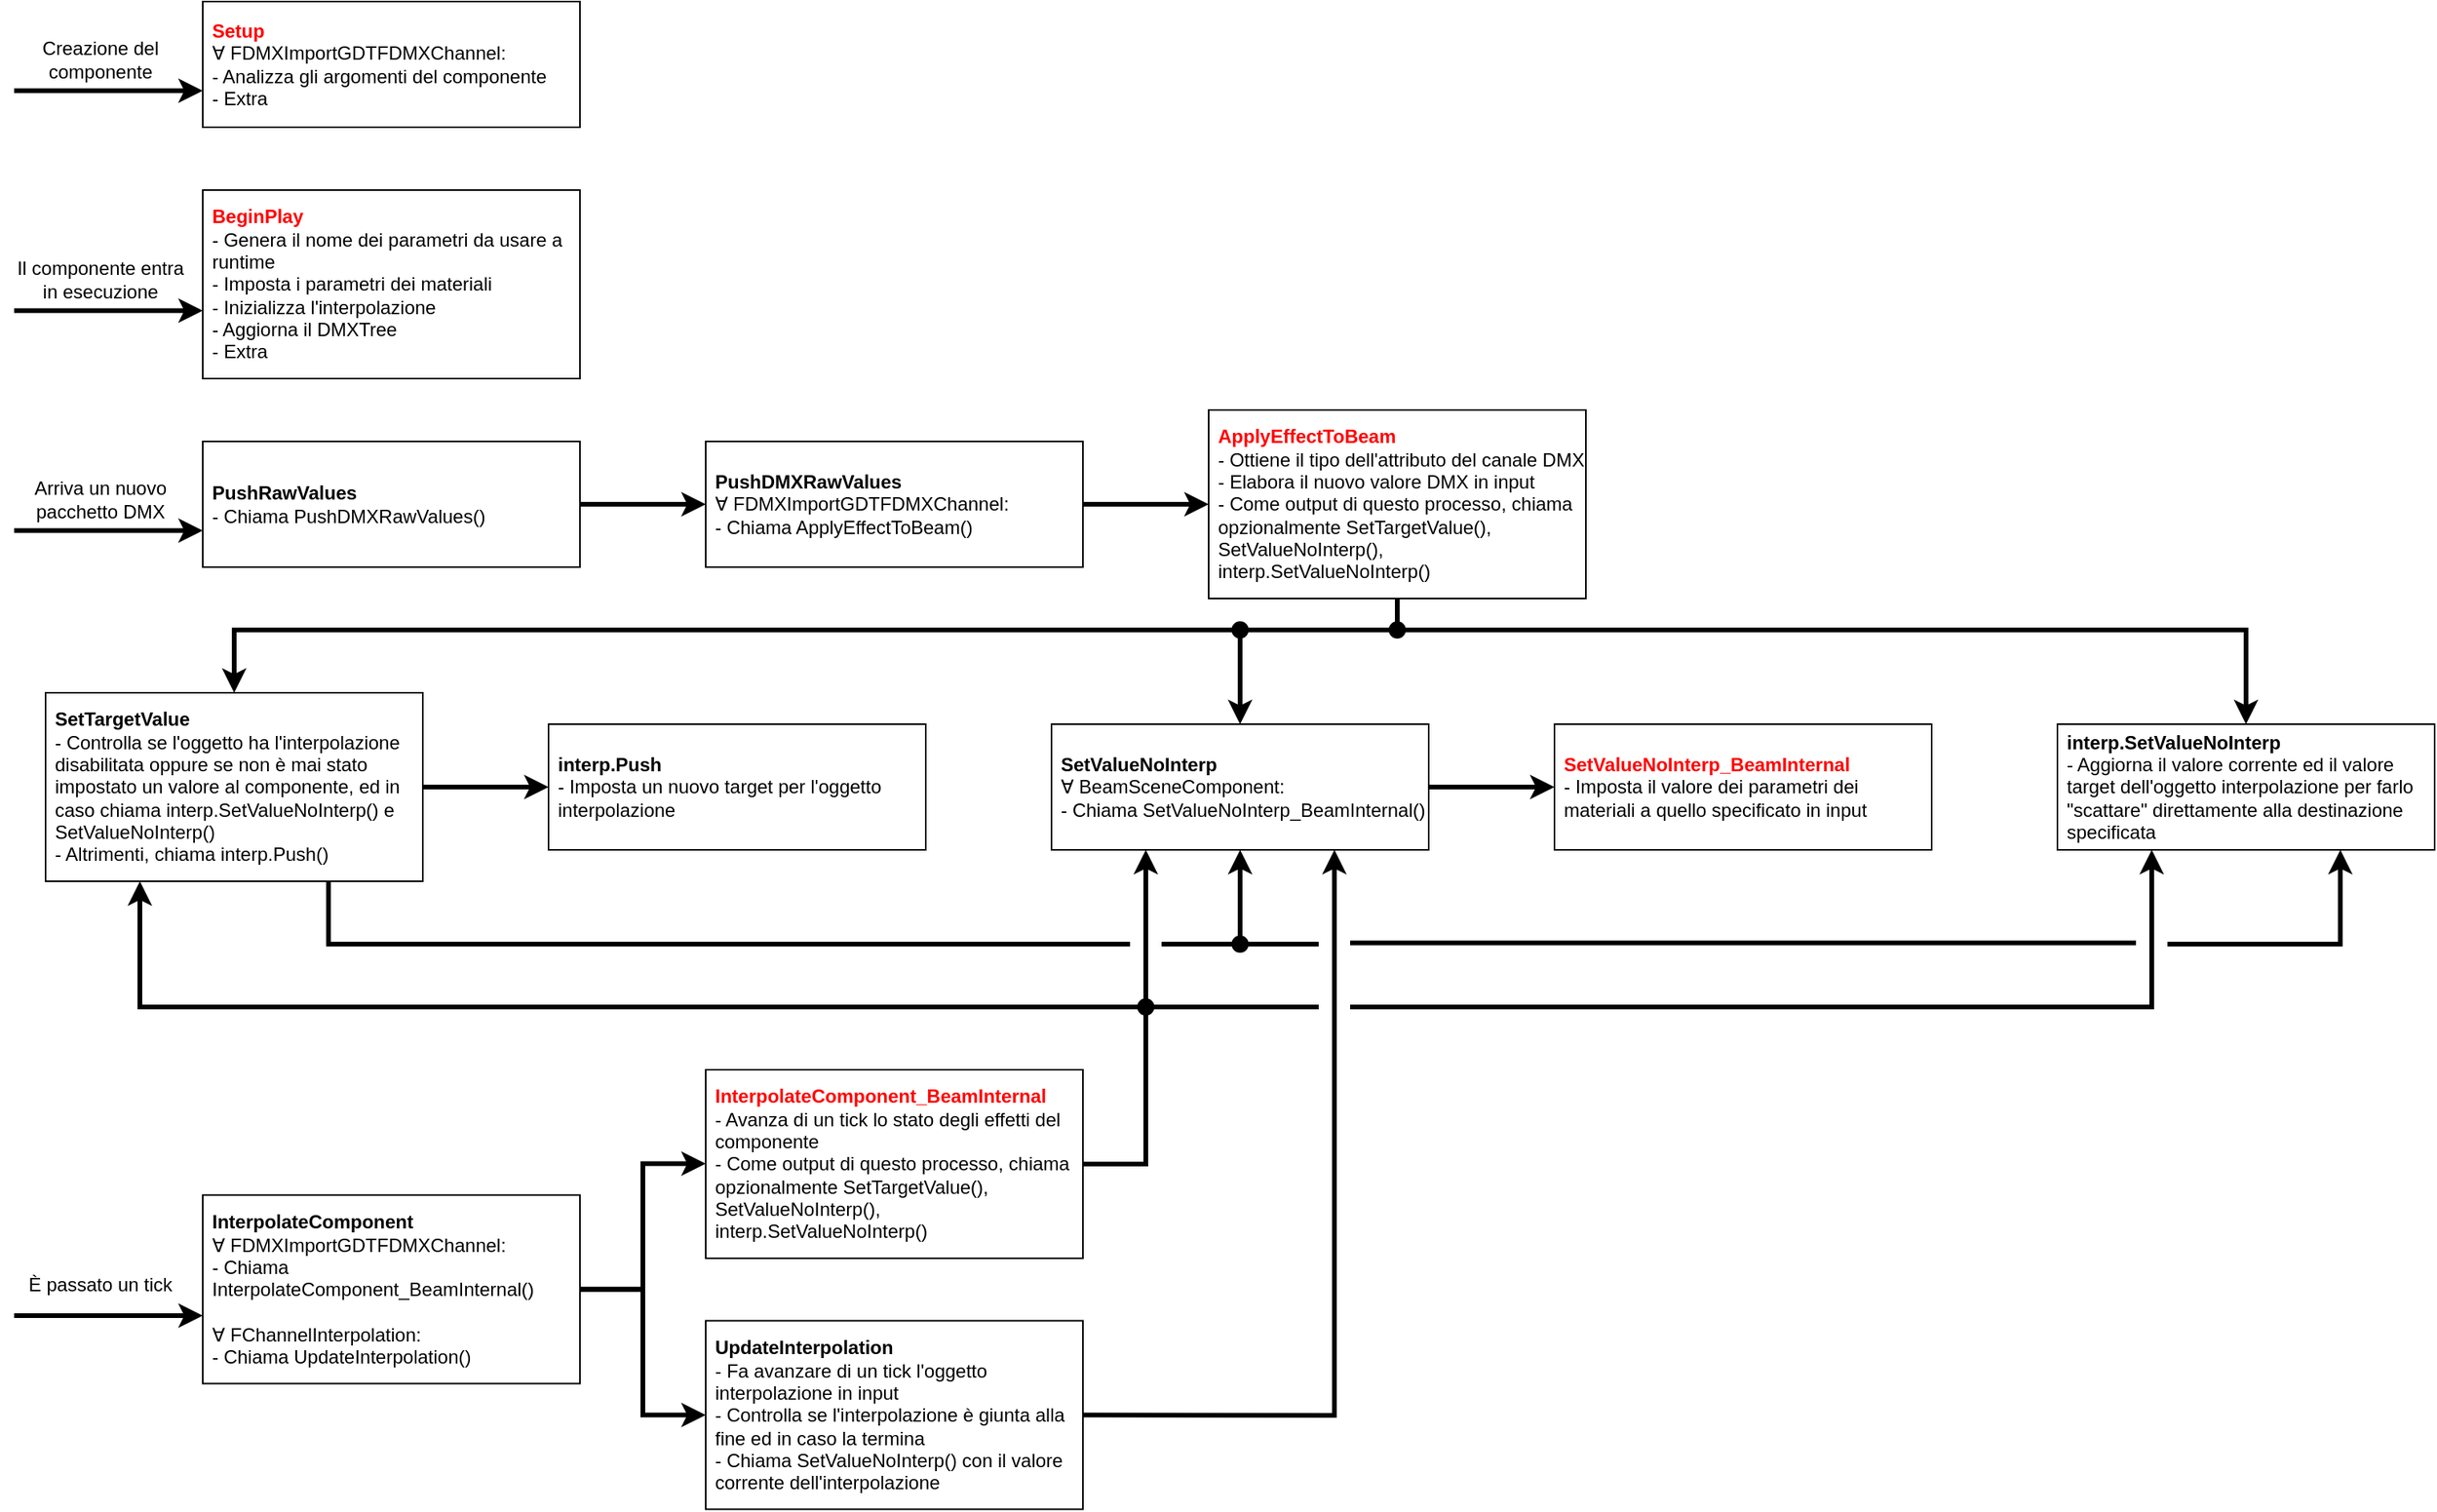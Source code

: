 <mxfile version="20.8.16" type="device"><diagram name="Pagina-1" id="14JaBEt4NpXpTeDEUU11"><mxGraphModel dx="1480" dy="877" grid="1" gridSize="10" guides="1" tooltips="1" connect="1" arrows="1" fold="1" page="1" pageScale="1" pageWidth="1654" pageHeight="1169" math="0" shadow="0"><root><mxCell id="0"/><mxCell id="1" parent="0"/><mxCell id="JII46gTRe-rW66iKD5Sr-41" value="" style="endArrow=classic;html=1;rounded=0;strokeWidth=3;entryX=0.75;entryY=1;entryDx=0;entryDy=0;exitX=1;exitY=0.5;exitDx=0;exitDy=0;" parent="1" target="JII46gTRe-rW66iKD5Sr-28" edge="1"><mxGeometry width="50" height="50" relative="1" as="geometry"><mxPoint x="1410" y="680" as="sourcePoint"/><mxPoint x="1500" y="680" as="targetPoint"/><Array as="points"><mxPoint x="1520" y="680"/></Array></mxGeometry></mxCell><mxCell id="JII46gTRe-rW66iKD5Sr-36" value="" style="endArrow=classic;html=1;rounded=0;strokeWidth=3;entryX=0.25;entryY=1;entryDx=0;entryDy=0;" parent="1" target="JII46gTRe-rW66iKD5Sr-28" edge="1"><mxGeometry width="50" height="50" relative="1" as="geometry"><mxPoint x="890" y="720" as="sourcePoint"/><mxPoint x="830" y="570" as="targetPoint"/><Array as="points"><mxPoint x="1400" y="720"/></Array></mxGeometry></mxCell><mxCell id="JII46gTRe-rW66iKD5Sr-1" value="&lt;b&gt;&lt;font color=&quot;#ff0000&quot;&gt;Setup&lt;/font&gt;&lt;/b&gt;&lt;br&gt;∀&lt;span style=&quot;background-color: initial;&quot;&gt;&amp;nbsp;FDMXImportGDTFDMXChannel:&lt;/span&gt;&lt;br&gt;&lt;div style=&quot;&quot;&gt;&lt;span style=&quot;background-color: initial;&quot;&gt;- Analizza gli argomenti del componente&lt;br&gt;- Extra&lt;/span&gt;&lt;/div&gt;" style="rounded=0;whiteSpace=wrap;html=1;align=left;spacingLeft=4;" parent="1" vertex="1"><mxGeometry x="160" y="80" width="240" height="80" as="geometry"/></mxCell><mxCell id="JII46gTRe-rW66iKD5Sr-2" value="&lt;b&gt;&lt;font color=&quot;#ff0000&quot;&gt;BeginPlay&lt;/font&gt;&lt;br&gt;&lt;/b&gt;- Genera il nome dei parametri da usare a runtime&lt;br&gt;&lt;div style=&quot;&quot;&gt;&lt;span style=&quot;background-color: initial;&quot;&gt;- Imposta i parametri dei materiali&lt;br&gt;- Inizializza l'interpolazione&lt;br&gt;- Aggiorna il DMXTree&lt;br&gt;- Extra&lt;/span&gt;&lt;/div&gt;" style="rounded=0;whiteSpace=wrap;html=1;align=left;spacingLeft=4;" parent="1" vertex="1"><mxGeometry x="160" y="200" width="240" height="120" as="geometry"/></mxCell><mxCell id="JII46gTRe-rW66iKD5Sr-3" value="" style="endArrow=classic;html=1;rounded=0;strokeWidth=3;" parent="1" edge="1"><mxGeometry width="50" height="50" relative="1" as="geometry"><mxPoint x="40" y="136.75" as="sourcePoint"/><mxPoint x="160" y="136.75" as="targetPoint"/></mxGeometry></mxCell><mxCell id="JII46gTRe-rW66iKD5Sr-4" value="Creazione del componente" style="text;html=1;strokeColor=none;fillColor=none;align=center;verticalAlign=middle;whiteSpace=wrap;rounded=0;" parent="1" vertex="1"><mxGeometry x="40" y="102.25" width="110" height="30" as="geometry"/></mxCell><mxCell id="JII46gTRe-rW66iKD5Sr-5" value="" style="endArrow=classic;html=1;rounded=0;strokeWidth=3;" parent="1" edge="1"><mxGeometry width="50" height="50" relative="1" as="geometry"><mxPoint x="40" y="276.75" as="sourcePoint"/><mxPoint x="160" y="276.75" as="targetPoint"/></mxGeometry></mxCell><mxCell id="JII46gTRe-rW66iKD5Sr-6" value="Il componente entra in esecuzione" style="text;html=1;strokeColor=none;fillColor=none;align=center;verticalAlign=middle;whiteSpace=wrap;rounded=0;" parent="1" vertex="1"><mxGeometry x="40" y="242.25" width="110" height="30" as="geometry"/></mxCell><mxCell id="JII46gTRe-rW66iKD5Sr-7" value="&lt;b&gt;PushRawValues&lt;br&gt;&lt;/b&gt;- Chiama PushDMXRawValues()" style="rounded=0;whiteSpace=wrap;html=1;align=left;spacingLeft=4;" parent="1" vertex="1"><mxGeometry x="160" y="360" width="240" height="80" as="geometry"/></mxCell><mxCell id="JII46gTRe-rW66iKD5Sr-8" value="" style="endArrow=classic;html=1;rounded=0;strokeWidth=3;" parent="1" edge="1"><mxGeometry width="50" height="50" relative="1" as="geometry"><mxPoint x="40" y="416.75" as="sourcePoint"/><mxPoint x="160" y="416.75" as="targetPoint"/></mxGeometry></mxCell><mxCell id="JII46gTRe-rW66iKD5Sr-9" value="Arriva un nuovo pacchetto DMX" style="text;html=1;strokeColor=none;fillColor=none;align=center;verticalAlign=middle;whiteSpace=wrap;rounded=0;" parent="1" vertex="1"><mxGeometry x="40" y="382.25" width="110" height="30" as="geometry"/></mxCell><mxCell id="JII46gTRe-rW66iKD5Sr-10" value="&lt;b&gt;InterpolateComponent&lt;br&gt;&lt;/b&gt;∀&amp;nbsp;&lt;span style=&quot;background-color: initial;&quot;&gt;FDMXImportGDTFDMXChannel:&lt;/span&gt;&lt;br&gt;&lt;div&gt;&lt;span style=&quot;border-color: var(--border-color); background-color: initial;&quot;&gt;- Chiama InterpolateComponent_BeamInternal()&lt;br&gt;&lt;br&gt;∀&amp;nbsp;FChannelInterpolation:&lt;br&gt;- Chiama UpdateInterpolation()&lt;/span&gt;&lt;/div&gt;" style="rounded=0;whiteSpace=wrap;html=1;align=left;spacingLeft=4;" parent="1" vertex="1"><mxGeometry x="160" y="839.75" width="240" height="120" as="geometry"/></mxCell><mxCell id="JII46gTRe-rW66iKD5Sr-11" value="" style="endArrow=classic;html=1;rounded=0;strokeWidth=3;" parent="1" edge="1"><mxGeometry width="50" height="50" relative="1" as="geometry"><mxPoint x="40" y="916.5" as="sourcePoint"/><mxPoint x="160" y="916.5" as="targetPoint"/></mxGeometry></mxCell><mxCell id="JII46gTRe-rW66iKD5Sr-12" value="È passato un tick" style="text;html=1;strokeColor=none;fillColor=none;align=center;verticalAlign=middle;whiteSpace=wrap;rounded=0;" parent="1" vertex="1"><mxGeometry x="40" y="882" width="110" height="30" as="geometry"/></mxCell><mxCell id="JII46gTRe-rW66iKD5Sr-13" value="&lt;b&gt;PushDMXRawValues&lt;br&gt;&lt;/b&gt;∀&amp;nbsp;FDMXImportGDTFDMXChannel:&lt;br&gt;- Chiama ApplyEffectToBeam()" style="rounded=0;whiteSpace=wrap;html=1;align=left;spacingLeft=4;" parent="1" vertex="1"><mxGeometry x="480" y="360" width="240" height="80" as="geometry"/></mxCell><mxCell id="JII46gTRe-rW66iKD5Sr-14" value="&lt;b&gt;&lt;font color=&quot;#ff0000&quot;&gt;ApplyEffectToBeam&lt;br&gt;&lt;/font&gt;&lt;/b&gt;- Ottiene il tipo dell'attributo del canale DMX&lt;br&gt;- Elabora il nuovo valore DMX in input&lt;br&gt;- Come output di questo processo, chiama opzionalmente SetTargetValue(), SetValueNoInterp(), interp.SetValueNoInterp()" style="rounded=0;whiteSpace=wrap;html=1;align=left;spacingLeft=4;" parent="1" vertex="1"><mxGeometry x="800" y="340" width="240" height="120" as="geometry"/></mxCell><mxCell id="JII46gTRe-rW66iKD5Sr-15" value="" style="endArrow=classic;html=1;rounded=0;strokeWidth=3;exitX=1;exitY=0.5;exitDx=0;exitDy=0;entryX=0;entryY=0.5;entryDx=0;entryDy=0;" parent="1" source="JII46gTRe-rW66iKD5Sr-7" target="JII46gTRe-rW66iKD5Sr-13" edge="1"><mxGeometry width="50" height="50" relative="1" as="geometry"><mxPoint x="420" y="410" as="sourcePoint"/><mxPoint x="470" y="400" as="targetPoint"/></mxGeometry></mxCell><mxCell id="JII46gTRe-rW66iKD5Sr-16" value="" style="endArrow=classic;html=1;rounded=0;strokeWidth=3;exitX=1;exitY=0.5;exitDx=0;exitDy=0;entryX=0;entryY=0.5;entryDx=0;entryDy=0;" parent="1" source="JII46gTRe-rW66iKD5Sr-13" target="JII46gTRe-rW66iKD5Sr-14" edge="1"><mxGeometry width="50" height="50" relative="1" as="geometry"><mxPoint x="680" y="430" as="sourcePoint"/><mxPoint x="760" y="430" as="targetPoint"/></mxGeometry></mxCell><mxCell id="JII46gTRe-rW66iKD5Sr-17" value="&lt;b&gt;&lt;font color=&quot;#ff0000&quot;&gt;InterpolateComponent_BeamInternal&lt;/font&gt;&lt;/b&gt;&lt;br&gt;- Avanza di un tick lo stato degli effetti del componente&lt;br&gt;- Come output di questo processo, chiama opzionalmente SetTargetValue(), SetValueNoInterp(), interp.SetValueNoInterp()" style="rounded=0;whiteSpace=wrap;html=1;align=left;spacingLeft=4;" parent="1" vertex="1"><mxGeometry x="480" y="760" width="240" height="120" as="geometry"/></mxCell><mxCell id="JII46gTRe-rW66iKD5Sr-18" value="&lt;b&gt;UpdateInterpolation&lt;/b&gt;&lt;br&gt;- Fa avanzare di un tick l'oggetto interpolazione in input&lt;br&gt;- Controlla se l'interpolazione è giunta alla fine ed in caso la termina&lt;br&gt;- Chiama SetValueNoInterp() con il valore corrente dell'interpolazione" style="rounded=0;whiteSpace=wrap;html=1;align=left;spacingLeft=4;" parent="1" vertex="1"><mxGeometry x="480" y="919.75" width="240" height="120" as="geometry"/></mxCell><mxCell id="JII46gTRe-rW66iKD5Sr-19" value="" style="endArrow=classic;html=1;rounded=0;strokeWidth=3;exitX=1;exitY=0.5;exitDx=0;exitDy=0;" parent="1" source="JII46gTRe-rW66iKD5Sr-10" edge="1"><mxGeometry width="50" height="50" relative="1" as="geometry"><mxPoint x="400" y="762" as="sourcePoint"/><mxPoint x="480" y="819.75" as="targetPoint"/><Array as="points"><mxPoint x="440" y="899.75"/><mxPoint x="440" y="819.75"/></Array></mxGeometry></mxCell><mxCell id="JII46gTRe-rW66iKD5Sr-20" value="" style="endArrow=classic;html=1;rounded=0;strokeWidth=3;exitX=1;exitY=0.5;exitDx=0;exitDy=0;entryX=0;entryY=0.5;entryDx=0;entryDy=0;" parent="1" source="JII46gTRe-rW66iKD5Sr-10" target="JII46gTRe-rW66iKD5Sr-18" edge="1"><mxGeometry width="50" height="50" relative="1" as="geometry"><mxPoint x="410" y="909.75" as="sourcePoint"/><mxPoint x="490" y="829.75" as="targetPoint"/><Array as="points"><mxPoint x="440" y="899.75"/><mxPoint x="440" y="979.75"/></Array></mxGeometry></mxCell><mxCell id="JII46gTRe-rW66iKD5Sr-22" value="&lt;b&gt;SetTargetValue&lt;br&gt;&lt;/b&gt;- Controlla se l'oggetto ha l'interpolazione disabilitata oppure se non è mai stato impostato un valore al componente, ed in caso chiama interp.SetValueNoInterp() e SetValueNoInterp()&lt;br&gt;- Altrimenti, chiama interp.Push()" style="rounded=0;whiteSpace=wrap;html=1;align=left;spacingLeft=4;" parent="1" vertex="1"><mxGeometry x="60" y="520" width="240" height="120" as="geometry"/></mxCell><mxCell id="JII46gTRe-rW66iKD5Sr-23" value="&lt;b&gt;SetValueNoInterp&lt;br&gt;&lt;/b&gt;∀&amp;nbsp;BeamSceneComponent:&lt;br&gt;- Chiama SetValueNoInterp_BeamInternal()" style="rounded=0;whiteSpace=wrap;html=1;align=left;spacingLeft=4;" parent="1" vertex="1"><mxGeometry x="700" y="540" width="240" height="80" as="geometry"/></mxCell><mxCell id="JII46gTRe-rW66iKD5Sr-24" value="&lt;b&gt;&lt;font color=&quot;#ff0000&quot;&gt;SetValueNoInterp_BeamInternal&lt;/font&gt;&lt;br&gt;&lt;/b&gt;- Imposta il valore dei parametri dei materiali a quello specificato in input" style="rounded=0;whiteSpace=wrap;html=1;align=left;spacingLeft=4;" parent="1" vertex="1"><mxGeometry x="1020" y="540" width="240" height="80" as="geometry"/></mxCell><mxCell id="JII46gTRe-rW66iKD5Sr-26" value="&lt;b&gt;interp.Push&lt;/b&gt;&lt;br&gt;- Imposta un nuovo target per l'oggetto interpolazione" style="rounded=0;whiteSpace=wrap;html=1;align=left;spacingLeft=4;" parent="1" vertex="1"><mxGeometry x="380" y="540" width="240" height="80" as="geometry"/></mxCell><mxCell id="JII46gTRe-rW66iKD5Sr-27" value="" style="endArrow=classic;html=1;rounded=0;strokeWidth=3;exitX=1;exitY=0.5;exitDx=0;exitDy=0;entryX=0;entryY=0.5;entryDx=0;entryDy=0;" parent="1" source="JII46gTRe-rW66iKD5Sr-22" target="JII46gTRe-rW66iKD5Sr-26" edge="1"><mxGeometry width="50" height="50" relative="1" as="geometry"><mxPoint x="310" y="410" as="sourcePoint"/><mxPoint x="390" y="410" as="targetPoint"/></mxGeometry></mxCell><mxCell id="JII46gTRe-rW66iKD5Sr-28" value="&lt;b&gt;interp.SetValueNoInterp&lt;br&gt;&lt;/b&gt;- Aggiorna il valore corrente ed il valore target dell'oggetto interpolazione per farlo &quot;scattare&quot; direttamente alla destinazione specificata" style="rounded=0;whiteSpace=wrap;html=1;align=left;spacingLeft=4;" parent="1" vertex="1"><mxGeometry x="1340" y="540" width="240" height="80" as="geometry"/></mxCell><mxCell id="JII46gTRe-rW66iKD5Sr-29" value="" style="endArrow=classic;html=1;rounded=0;strokeWidth=3;exitX=1;exitY=0.5;exitDx=0;exitDy=0;entryX=0;entryY=0.5;entryDx=0;entryDy=0;" parent="1" source="JII46gTRe-rW66iKD5Sr-23" target="JII46gTRe-rW66iKD5Sr-24" edge="1"><mxGeometry width="50" height="50" relative="1" as="geometry"><mxPoint x="940" y="583.0" as="sourcePoint"/><mxPoint x="1020" y="583.0" as="targetPoint"/></mxGeometry></mxCell><mxCell id="JII46gTRe-rW66iKD5Sr-30" value="" style="endArrow=classic;html=1;rounded=0;strokeWidth=3;exitX=0.5;exitY=1;exitDx=0;exitDy=0;entryX=0.5;entryY=0;entryDx=0;entryDy=0;" parent="1" source="JII46gTRe-rW66iKD5Sr-14" target="JII46gTRe-rW66iKD5Sr-22" edge="1"><mxGeometry width="50" height="50" relative="1" as="geometry"><mxPoint x="410" y="410" as="sourcePoint"/><mxPoint x="490" y="410" as="targetPoint"/><Array as="points"><mxPoint x="920" y="480"/><mxPoint x="180" y="480"/></Array></mxGeometry></mxCell><mxCell id="JII46gTRe-rW66iKD5Sr-31" value="" style="endArrow=classic;html=1;rounded=0;strokeWidth=3;entryX=0.5;entryY=0;entryDx=0;entryDy=0;" parent="1" target="JII46gTRe-rW66iKD5Sr-28" edge="1"><mxGeometry width="50" height="50" relative="1" as="geometry"><mxPoint x="920" y="480" as="sourcePoint"/><mxPoint x="1180" y="500" as="targetPoint"/><Array as="points"><mxPoint x="1460" y="480"/></Array></mxGeometry></mxCell><mxCell id="JII46gTRe-rW66iKD5Sr-32" value="" style="endArrow=classic;html=1;rounded=0;strokeWidth=3;entryX=0.5;entryY=0;entryDx=0;entryDy=0;startArrow=none;" parent="1" source="JII46gTRe-rW66iKD5Sr-46" target="JII46gTRe-rW66iKD5Sr-23" edge="1"><mxGeometry width="50" height="50" relative="1" as="geometry"><mxPoint x="820" y="480" as="sourcePoint"/><mxPoint x="810" y="650" as="targetPoint"/></mxGeometry></mxCell><mxCell id="JII46gTRe-rW66iKD5Sr-33" value="" style="endArrow=classic;html=1;rounded=0;strokeWidth=3;entryX=0.25;entryY=1;entryDx=0;entryDy=0;exitX=1;exitY=0.5;exitDx=0;exitDy=0;" parent="1" source="JII46gTRe-rW66iKD5Sr-17" target="JII46gTRe-rW66iKD5Sr-22" edge="1"><mxGeometry width="50" height="50" relative="1" as="geometry"><mxPoint x="810" y="490" as="sourcePoint"/><mxPoint x="810" y="550" as="targetPoint"/><Array as="points"><mxPoint x="760" y="820"/><mxPoint x="760" y="720"/><mxPoint x="120" y="720"/></Array></mxGeometry></mxCell><mxCell id="JII46gTRe-rW66iKD5Sr-35" value="" style="endArrow=classic;html=1;rounded=0;strokeWidth=3;entryX=0.25;entryY=1;entryDx=0;entryDy=0;" parent="1" target="JII46gTRe-rW66iKD5Sr-23" edge="1"><mxGeometry width="50" height="50" relative="1" as="geometry"><mxPoint x="760" y="720" as="sourcePoint"/><mxPoint x="820" y="560" as="targetPoint"/></mxGeometry></mxCell><mxCell id="JII46gTRe-rW66iKD5Sr-38" value="" style="endArrow=classic;html=1;rounded=0;strokeWidth=3;entryX=0.75;entryY=1;entryDx=0;entryDy=0;exitX=1;exitY=0.5;exitDx=0;exitDy=0;" parent="1" source="JII46gTRe-rW66iKD5Sr-18" target="JII46gTRe-rW66iKD5Sr-23" edge="1"><mxGeometry width="50" height="50" relative="1" as="geometry"><mxPoint x="800" y="720" as="sourcePoint"/><mxPoint x="850" y="590" as="targetPoint"/><Array as="points"><mxPoint x="880" y="980"/></Array></mxGeometry></mxCell><mxCell id="JII46gTRe-rW66iKD5Sr-42" value="" style="ellipse;whiteSpace=wrap;html=1;aspect=fixed;fontColor=#FF0000;fillColor=#000000;" parent="1" vertex="1"><mxGeometry x="755" y="715" width="10" height="10" as="geometry"/></mxCell><mxCell id="JII46gTRe-rW66iKD5Sr-44" value="" style="ellipse;whiteSpace=wrap;html=1;aspect=fixed;fontColor=#FF0000;fillColor=#000000;" parent="1" vertex="1"><mxGeometry x="815" y="675" width="10" height="10" as="geometry"/></mxCell><mxCell id="JII46gTRe-rW66iKD5Sr-47" value="" style="endArrow=none;html=1;rounded=0;strokeWidth=3;entryX=0.5;entryY=0;entryDx=0;entryDy=0;" parent="1" target="JII46gTRe-rW66iKD5Sr-46" edge="1"><mxGeometry width="50" height="50" relative="1" as="geometry"><mxPoint x="820.0" y="480" as="sourcePoint"/><mxPoint x="820.0" y="540" as="targetPoint"/></mxGeometry></mxCell><mxCell id="JII46gTRe-rW66iKD5Sr-46" value="" style="ellipse;whiteSpace=wrap;html=1;aspect=fixed;fontColor=#FF0000;fillColor=#000000;" parent="1" vertex="1"><mxGeometry x="815" y="475" width="10" height="10" as="geometry"/></mxCell><mxCell id="JII46gTRe-rW66iKD5Sr-48" value="" style="ellipse;whiteSpace=wrap;html=1;aspect=fixed;fontColor=#FF0000;fillColor=#000000;" parent="1" vertex="1"><mxGeometry x="915" y="475" width="10" height="10" as="geometry"/></mxCell><mxCell id="JII46gTRe-rW66iKD5Sr-61" value="" style="endArrow=none;html=1;rounded=0;strokeWidth=3;fontColor=#FF0000;entryX=0;entryY=0.25;entryDx=0;entryDy=0;exitX=1;exitY=0.25;exitDx=0;exitDy=0;" parent="1" edge="1"><mxGeometry width="50" height="50" relative="1" as="geometry"><mxPoint x="890" y="679.25" as="sourcePoint"/><mxPoint x="1390" y="679.25" as="targetPoint"/></mxGeometry></mxCell><mxCell id="JII46gTRe-rW66iKD5Sr-62" value="" style="endArrow=none;html=1;rounded=0;strokeWidth=3;fontColor=#FF0000;entryX=0;entryY=0.5;entryDx=0;entryDy=0;exitX=1;exitY=0.5;exitDx=0;exitDy=0;" parent="1" edge="1"><mxGeometry width="50" height="50" relative="1" as="geometry"><mxPoint x="770" y="680" as="sourcePoint"/><mxPoint x="870" y="680" as="targetPoint"/></mxGeometry></mxCell><mxCell id="JII46gTRe-rW66iKD5Sr-63" value="" style="endArrow=classic;html=1;rounded=0;strokeWidth=3;fontColor=#FF0000;entryX=0.5;entryY=1;entryDx=0;entryDy=0;" parent="1" target="JII46gTRe-rW66iKD5Sr-23" edge="1"><mxGeometry width="50" height="50" relative="1" as="geometry"><mxPoint x="820" y="680" as="sourcePoint"/><mxPoint x="410" y="810" as="targetPoint"/></mxGeometry></mxCell><mxCell id="JII46gTRe-rW66iKD5Sr-64" value="" style="endArrow=none;html=1;rounded=0;strokeWidth=3;fontColor=#FF0000;exitX=0.75;exitY=1;exitDx=0;exitDy=0;entryX=0;entryY=0.5;entryDx=0;entryDy=0;" parent="1" source="JII46gTRe-rW66iKD5Sr-22" edge="1"><mxGeometry width="50" height="50" relative="1" as="geometry"><mxPoint x="360" y="840" as="sourcePoint"/><mxPoint x="750" y="680" as="targetPoint"/><Array as="points"><mxPoint x="240" y="680"/></Array></mxGeometry></mxCell><mxCell id="JII46gTRe-rW66iKD5Sr-65" value="" style="endArrow=none;html=1;rounded=0;strokeWidth=3;fontColor=#FF0000;entryX=0;entryY=0.5;entryDx=0;entryDy=0;" parent="1" edge="1"><mxGeometry width="50" height="50" relative="1" as="geometry"><mxPoint x="720" y="720" as="sourcePoint"/><mxPoint x="870" y="720.0" as="targetPoint"/></mxGeometry></mxCell></root></mxGraphModel></diagram></mxfile>